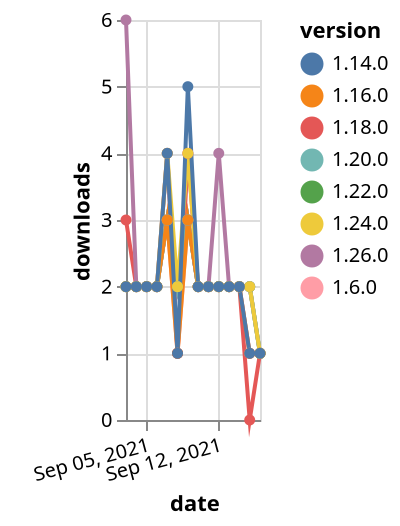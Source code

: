 {"$schema": "https://vega.github.io/schema/vega-lite/v5.json", "description": "A simple bar chart with embedded data.", "data": {"values": [{"date": "2021-09-03", "total": 2328, "delta": 2, "version": "1.6.0"}, {"date": "2021-09-04", "total": 2330, "delta": 2, "version": "1.6.0"}, {"date": "2021-09-05", "total": 2332, "delta": 2, "version": "1.6.0"}, {"date": "2021-09-06", "total": 2334, "delta": 2, "version": "1.6.0"}, {"date": "2021-09-07", "total": 2337, "delta": 3, "version": "1.6.0"}, {"date": "2021-09-08", "total": 2338, "delta": 1, "version": "1.6.0"}, {"date": "2021-09-09", "total": 2341, "delta": 3, "version": "1.6.0"}, {"date": "2021-09-10", "total": 2343, "delta": 2, "version": "1.6.0"}, {"date": "2021-09-11", "total": 2345, "delta": 2, "version": "1.6.0"}, {"date": "2021-09-12", "total": 2347, "delta": 2, "version": "1.6.0"}, {"date": "2021-09-13", "total": 2349, "delta": 2, "version": "1.6.0"}, {"date": "2021-09-14", "total": 2351, "delta": 2, "version": "1.6.0"}, {"date": "2021-09-15", "total": 2352, "delta": 1, "version": "1.6.0"}, {"date": "2021-09-16", "total": 2353, "delta": 1, "version": "1.6.0"}, {"date": "2021-09-03", "total": 2009, "delta": 3, "version": "1.18.0"}, {"date": "2021-09-04", "total": 2011, "delta": 2, "version": "1.18.0"}, {"date": "2021-09-05", "total": 2013, "delta": 2, "version": "1.18.0"}, {"date": "2021-09-06", "total": 2015, "delta": 2, "version": "1.18.0"}, {"date": "2021-09-07", "total": 2019, "delta": 4, "version": "1.18.0"}, {"date": "2021-09-08", "total": 2020, "delta": 1, "version": "1.18.0"}, {"date": "2021-09-09", "total": 2024, "delta": 4, "version": "1.18.0"}, {"date": "2021-09-10", "total": 2026, "delta": 2, "version": "1.18.0"}, {"date": "2021-09-11", "total": 2028, "delta": 2, "version": "1.18.0"}, {"date": "2021-09-12", "total": 2030, "delta": 2, "version": "1.18.0"}, {"date": "2021-09-13", "total": 2032, "delta": 2, "version": "1.18.0"}, {"date": "2021-09-14", "total": 2034, "delta": 2, "version": "1.18.0"}, {"date": "2021-09-15", "total": 2034, "delta": 0, "version": "1.18.0"}, {"date": "2021-09-16", "total": 2035, "delta": 1, "version": "1.18.0"}, {"date": "2021-09-03", "total": 1029, "delta": 2, "version": "1.22.0"}, {"date": "2021-09-04", "total": 1031, "delta": 2, "version": "1.22.0"}, {"date": "2021-09-05", "total": 1033, "delta": 2, "version": "1.22.0"}, {"date": "2021-09-06", "total": 1035, "delta": 2, "version": "1.22.0"}, {"date": "2021-09-07", "total": 1038, "delta": 3, "version": "1.22.0"}, {"date": "2021-09-08", "total": 1040, "delta": 2, "version": "1.22.0"}, {"date": "2021-09-09", "total": 1043, "delta": 3, "version": "1.22.0"}, {"date": "2021-09-10", "total": 1045, "delta": 2, "version": "1.22.0"}, {"date": "2021-09-11", "total": 1047, "delta": 2, "version": "1.22.0"}, {"date": "2021-09-12", "total": 1049, "delta": 2, "version": "1.22.0"}, {"date": "2021-09-13", "total": 1051, "delta": 2, "version": "1.22.0"}, {"date": "2021-09-14", "total": 1053, "delta": 2, "version": "1.22.0"}, {"date": "2021-09-15", "total": 1055, "delta": 2, "version": "1.22.0"}, {"date": "2021-09-16", "total": 1056, "delta": 1, "version": "1.22.0"}, {"date": "2021-09-03", "total": 245, "delta": 6, "version": "1.26.0"}, {"date": "2021-09-04", "total": 247, "delta": 2, "version": "1.26.0"}, {"date": "2021-09-05", "total": 249, "delta": 2, "version": "1.26.0"}, {"date": "2021-09-06", "total": 251, "delta": 2, "version": "1.26.0"}, {"date": "2021-09-07", "total": 254, "delta": 3, "version": "1.26.0"}, {"date": "2021-09-08", "total": 256, "delta": 2, "version": "1.26.0"}, {"date": "2021-09-09", "total": 259, "delta": 3, "version": "1.26.0"}, {"date": "2021-09-10", "total": 261, "delta": 2, "version": "1.26.0"}, {"date": "2021-09-11", "total": 263, "delta": 2, "version": "1.26.0"}, {"date": "2021-09-12", "total": 267, "delta": 4, "version": "1.26.0"}, {"date": "2021-09-13", "total": 269, "delta": 2, "version": "1.26.0"}, {"date": "2021-09-14", "total": 271, "delta": 2, "version": "1.26.0"}, {"date": "2021-09-15", "total": 273, "delta": 2, "version": "1.26.0"}, {"date": "2021-09-16", "total": 274, "delta": 1, "version": "1.26.0"}, {"date": "2021-09-03", "total": 1493, "delta": 2, "version": "1.20.0"}, {"date": "2021-09-04", "total": 1495, "delta": 2, "version": "1.20.0"}, {"date": "2021-09-05", "total": 1497, "delta": 2, "version": "1.20.0"}, {"date": "2021-09-06", "total": 1499, "delta": 2, "version": "1.20.0"}, {"date": "2021-09-07", "total": 1502, "delta": 3, "version": "1.20.0"}, {"date": "2021-09-08", "total": 1504, "delta": 2, "version": "1.20.0"}, {"date": "2021-09-09", "total": 1507, "delta": 3, "version": "1.20.0"}, {"date": "2021-09-10", "total": 1509, "delta": 2, "version": "1.20.0"}, {"date": "2021-09-11", "total": 1511, "delta": 2, "version": "1.20.0"}, {"date": "2021-09-12", "total": 1513, "delta": 2, "version": "1.20.0"}, {"date": "2021-09-13", "total": 1515, "delta": 2, "version": "1.20.0"}, {"date": "2021-09-14", "total": 1517, "delta": 2, "version": "1.20.0"}, {"date": "2021-09-15", "total": 1519, "delta": 2, "version": "1.20.0"}, {"date": "2021-09-16", "total": 1520, "delta": 1, "version": "1.20.0"}, {"date": "2021-09-03", "total": 2102, "delta": 2, "version": "1.16.0"}, {"date": "2021-09-04", "total": 2104, "delta": 2, "version": "1.16.0"}, {"date": "2021-09-05", "total": 2106, "delta": 2, "version": "1.16.0"}, {"date": "2021-09-06", "total": 2108, "delta": 2, "version": "1.16.0"}, {"date": "2021-09-07", "total": 2111, "delta": 3, "version": "1.16.0"}, {"date": "2021-09-08", "total": 2112, "delta": 1, "version": "1.16.0"}, {"date": "2021-09-09", "total": 2115, "delta": 3, "version": "1.16.0"}, {"date": "2021-09-10", "total": 2117, "delta": 2, "version": "1.16.0"}, {"date": "2021-09-11", "total": 2119, "delta": 2, "version": "1.16.0"}, {"date": "2021-09-12", "total": 2121, "delta": 2, "version": "1.16.0"}, {"date": "2021-09-13", "total": 2123, "delta": 2, "version": "1.16.0"}, {"date": "2021-09-14", "total": 2125, "delta": 2, "version": "1.16.0"}, {"date": "2021-09-15", "total": 2126, "delta": 1, "version": "1.16.0"}, {"date": "2021-09-16", "total": 2127, "delta": 1, "version": "1.16.0"}, {"date": "2021-09-03", "total": 738, "delta": 2, "version": "1.24.0"}, {"date": "2021-09-04", "total": 740, "delta": 2, "version": "1.24.0"}, {"date": "2021-09-05", "total": 742, "delta": 2, "version": "1.24.0"}, {"date": "2021-09-06", "total": 744, "delta": 2, "version": "1.24.0"}, {"date": "2021-09-07", "total": 748, "delta": 4, "version": "1.24.0"}, {"date": "2021-09-08", "total": 750, "delta": 2, "version": "1.24.0"}, {"date": "2021-09-09", "total": 754, "delta": 4, "version": "1.24.0"}, {"date": "2021-09-10", "total": 756, "delta": 2, "version": "1.24.0"}, {"date": "2021-09-11", "total": 758, "delta": 2, "version": "1.24.0"}, {"date": "2021-09-12", "total": 760, "delta": 2, "version": "1.24.0"}, {"date": "2021-09-13", "total": 762, "delta": 2, "version": "1.24.0"}, {"date": "2021-09-14", "total": 764, "delta": 2, "version": "1.24.0"}, {"date": "2021-09-15", "total": 766, "delta": 2, "version": "1.24.0"}, {"date": "2021-09-16", "total": 767, "delta": 1, "version": "1.24.0"}, {"date": "2021-09-03", "total": 2509, "delta": 2, "version": "1.14.0"}, {"date": "2021-09-04", "total": 2511, "delta": 2, "version": "1.14.0"}, {"date": "2021-09-05", "total": 2513, "delta": 2, "version": "1.14.0"}, {"date": "2021-09-06", "total": 2515, "delta": 2, "version": "1.14.0"}, {"date": "2021-09-07", "total": 2519, "delta": 4, "version": "1.14.0"}, {"date": "2021-09-08", "total": 2520, "delta": 1, "version": "1.14.0"}, {"date": "2021-09-09", "total": 2525, "delta": 5, "version": "1.14.0"}, {"date": "2021-09-10", "total": 2527, "delta": 2, "version": "1.14.0"}, {"date": "2021-09-11", "total": 2529, "delta": 2, "version": "1.14.0"}, {"date": "2021-09-12", "total": 2531, "delta": 2, "version": "1.14.0"}, {"date": "2021-09-13", "total": 2533, "delta": 2, "version": "1.14.0"}, {"date": "2021-09-14", "total": 2535, "delta": 2, "version": "1.14.0"}, {"date": "2021-09-15", "total": 2536, "delta": 1, "version": "1.14.0"}, {"date": "2021-09-16", "total": 2537, "delta": 1, "version": "1.14.0"}]}, "width": "container", "mark": {"type": "line", "point": {"filled": true}}, "encoding": {"x": {"field": "date", "type": "temporal", "timeUnit": "yearmonthdate", "title": "date", "axis": {"labelAngle": -15}}, "y": {"field": "delta", "type": "quantitative", "title": "downloads"}, "color": {"field": "version", "type": "nominal"}, "tooltip": {"field": "delta"}}}